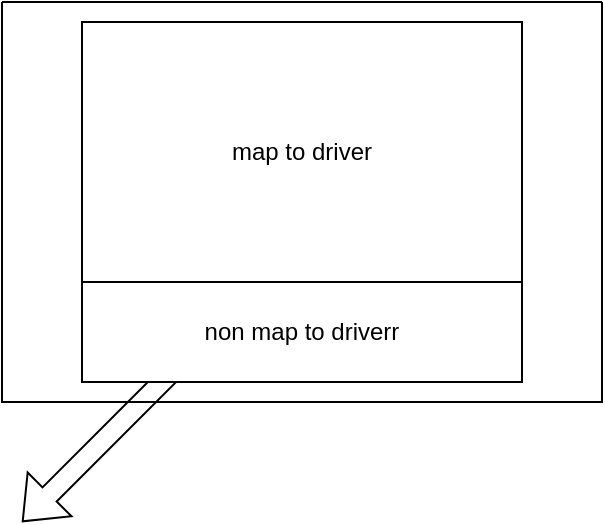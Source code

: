 <mxfile version="24.7.2" type="github">
  <diagram name="Page-1" id="cp-t2BXPiTLUY7raUjQu">
    <mxGraphModel dx="1434" dy="772" grid="1" gridSize="10" guides="1" tooltips="1" connect="1" arrows="1" fold="1" page="1" pageScale="1" pageWidth="850" pageHeight="1100" math="0" shadow="0">
      <root>
        <mxCell id="0" />
        <mxCell id="1" parent="0" />
        <mxCell id="BVaaUiZOXAlww5qz1Ukr-2" value="" style="swimlane;startSize=0;" vertex="1" parent="1">
          <mxGeometry x="320" y="300" width="300" height="200" as="geometry" />
        </mxCell>
        <mxCell id="BVaaUiZOXAlww5qz1Ukr-1" value="map to driver" style="rounded=0;whiteSpace=wrap;html=1;" vertex="1" parent="BVaaUiZOXAlww5qz1Ukr-2">
          <mxGeometry x="40" y="10" width="220" height="130" as="geometry" />
        </mxCell>
        <mxCell id="BVaaUiZOXAlww5qz1Ukr-10" value="" style="shape=flexArrow;endArrow=classic;startArrow=classic;html=1;rounded=0;" edge="1" parent="BVaaUiZOXAlww5qz1Ukr-2">
          <mxGeometry width="100" height="100" relative="1" as="geometry">
            <mxPoint x="10" y="260" as="sourcePoint" />
            <mxPoint x="110" y="160" as="targetPoint" />
          </mxGeometry>
        </mxCell>
        <mxCell id="BVaaUiZOXAlww5qz1Ukr-3" value="non map to driverr" style="whiteSpace=wrap;html=1;" vertex="1" parent="1">
          <mxGeometry x="360" y="440" width="220" height="50" as="geometry" />
        </mxCell>
      </root>
    </mxGraphModel>
  </diagram>
</mxfile>
